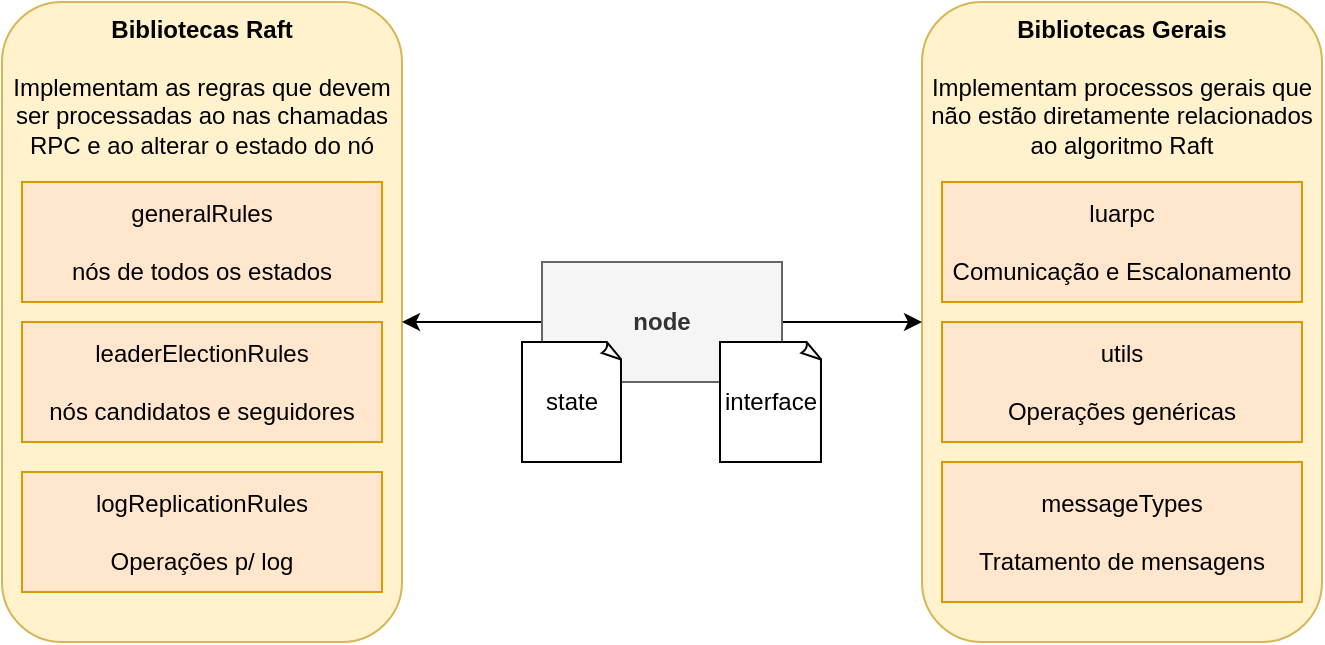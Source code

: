 <mxfile version="14.1.1" type="device"><diagram id="6LI9atoL_yJbCogCSwpk" name="Page-1"><mxGraphModel dx="1422" dy="794" grid="1" gridSize="10" guides="1" tooltips="1" connect="1" arrows="1" fold="1" page="1" pageScale="1" pageWidth="827" pageHeight="1169" math="0" shadow="0"><root><mxCell id="0"/><mxCell id="1" parent="0"/><mxCell id="CxYje_8mc1mKlqU6zXJc-29" value="&lt;b&gt;Bibliotecas Gerais&lt;/b&gt;&lt;br&gt;&lt;br&gt;Implementam processos gerais que não estão diretamente relacionados ao algoritmo Raft" style="rounded=1;whiteSpace=wrap;html=1;glass=0;align=center;verticalAlign=top;fillColor=#fff2cc;strokeColor=#d6b656;" parent="1" vertex="1"><mxGeometry x="500" y="130" width="200" height="320" as="geometry"/></mxCell><mxCell id="CxYje_8mc1mKlqU6zXJc-26" value="&lt;b&gt;Bibliotecas Raft&lt;/b&gt;&lt;br&gt;&lt;br&gt;Implementam as regras que devem ser processadas ao nas chamadas RPC e ao alterar o estado do nó" style="rounded=1;whiteSpace=wrap;html=1;glass=0;align=center;verticalAlign=top;fillColor=#fff2cc;strokeColor=#d6b656;" parent="1" vertex="1"><mxGeometry x="40" y="130" width="200" height="320" as="geometry"/></mxCell><mxCell id="CxYje_8mc1mKlqU6zXJc-1" value="luarpc&lt;br&gt;&lt;br&gt;Comunicação e Escalonamento" style="rounded=0;whiteSpace=wrap;html=1;fillColor=#ffe6cc;strokeColor=#d79b00;" parent="1" vertex="1"><mxGeometry x="510" y="220" width="180" height="60" as="geometry"/></mxCell><mxCell id="CxYje_8mc1mKlqU6zXJc-27" style="edgeStyle=orthogonalEdgeStyle;rounded=0;orthogonalLoop=1;jettySize=auto;html=1;startArrow=none;startFill=0;endArrow=classic;endFill=1;" parent="1" source="CxYje_8mc1mKlqU6zXJc-2" target="CxYje_8mc1mKlqU6zXJc-26" edge="1"><mxGeometry relative="1" as="geometry"/></mxCell><mxCell id="CxYje_8mc1mKlqU6zXJc-31" style="edgeStyle=orthogonalEdgeStyle;rounded=0;orthogonalLoop=1;jettySize=auto;html=1;startArrow=none;startFill=0;endArrow=classic;endFill=1;" parent="1" source="CxYje_8mc1mKlqU6zXJc-2" target="CxYje_8mc1mKlqU6zXJc-29" edge="1"><mxGeometry relative="1" as="geometry"/></mxCell><mxCell id="CxYje_8mc1mKlqU6zXJc-2" value="node" style="rounded=0;whiteSpace=wrap;html=1;fillColor=#f5f5f5;strokeColor=#666666;fontColor=#333333;fontStyle=1" parent="1" vertex="1"><mxGeometry x="310" y="260" width="120" height="60" as="geometry"/></mxCell><mxCell id="CxYje_8mc1mKlqU6zXJc-5" value="utils&lt;br&gt;&lt;br&gt;Operações genéricas" style="rounded=0;whiteSpace=wrap;html=1;fillColor=#ffe6cc;strokeColor=#d79b00;" parent="1" vertex="1"><mxGeometry x="510" y="290" width="180" height="60" as="geometry"/></mxCell><mxCell id="CxYje_8mc1mKlqU6zXJc-7" value="&lt;font style=&quot;font-size: 12px&quot;&gt;generalRules&lt;br&gt;&lt;br&gt;nós de todos os estados&lt;/font&gt;" style="rounded=0;whiteSpace=wrap;html=1;fillColor=#ffe6cc;strokeColor=#d79b00;" parent="1" vertex="1"><mxGeometry x="50" y="220" width="180" height="60" as="geometry"/></mxCell><mxCell id="CxYje_8mc1mKlqU6zXJc-8" value="leaderElectionRules&lt;br&gt;&lt;br&gt;nós candidatos e seguidores" style="rounded=0;whiteSpace=wrap;html=1;fillColor=#ffe6cc;strokeColor=#d79b00;" parent="1" vertex="1"><mxGeometry x="50" y="290" width="180" height="60" as="geometry"/></mxCell><mxCell id="CxYje_8mc1mKlqU6zXJc-9" value="logReplicationRules&lt;br&gt;&lt;br&gt;Operações p/ log" style="rounded=0;whiteSpace=wrap;html=1;fillColor=#ffe6cc;strokeColor=#d79b00;" parent="1" vertex="1"><mxGeometry x="50" y="365" width="180" height="60" as="geometry"/></mxCell><mxCell id="CxYje_8mc1mKlqU6zXJc-14" value="interface" style="whiteSpace=wrap;html=1;shape=mxgraph.basic.document;" parent="1" vertex="1"><mxGeometry x="399" y="300" width="51" height="60" as="geometry"/></mxCell><mxCell id="CxYje_8mc1mKlqU6zXJc-17" value="messageTypes&lt;br&gt;&lt;br&gt;Tratamento de mensagens" style="rounded=0;whiteSpace=wrap;html=1;fillColor=#ffe6cc;strokeColor=#d79b00;" parent="1" vertex="1"><mxGeometry x="510" y="360" width="180" height="70" as="geometry"/></mxCell><mxCell id="CxYje_8mc1mKlqU6zXJc-28" value="state" style="whiteSpace=wrap;html=1;shape=mxgraph.basic.document;" parent="1" vertex="1"><mxGeometry x="300" y="300" width="50" height="60" as="geometry"/></mxCell></root></mxGraphModel></diagram></mxfile>